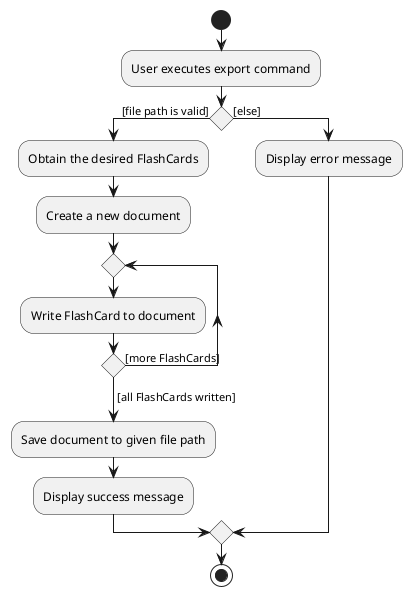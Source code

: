 @startuml
start
:User executes export command;

'Since the beta syntax does not support placing the condition outside the
'diamond we place it as the true branch instead.

if () then ([file path is valid])
    :Obtain the desired FlashCards;
    :Create a new document;
    repeat
        :Write FlashCard to document;
    repeat while () is ([more FlashCards])
    ->[all FlashCards written];
    :Save document to given file path;
    :Display success message;
else ([else])
    :Display error message;
endif
stop
@enduml
